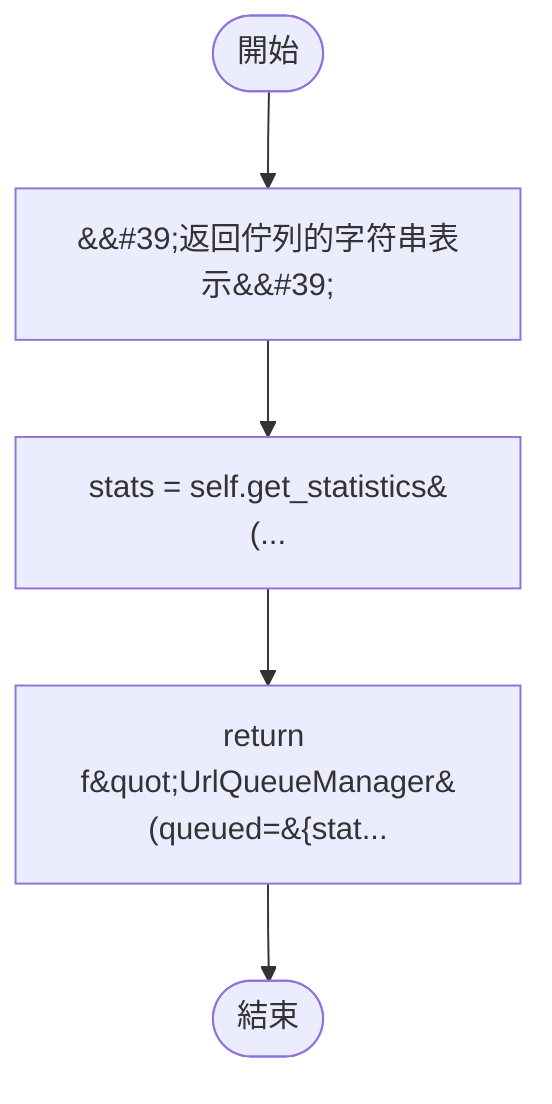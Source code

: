 flowchart TB
    n1([開始])
    n2([結束])
    n3[&amp;&#35;39;返回佇列的字符串表示&amp;&#35;39;]
    n4[stats = self.get_statistics&#40;...]
    n5[return f&amp;quot;UrlQueueManager&#40;queued=&#123;stat...]
    n1 --> n3
    n3 --> n4
    n4 --> n5
    n5 --> n2